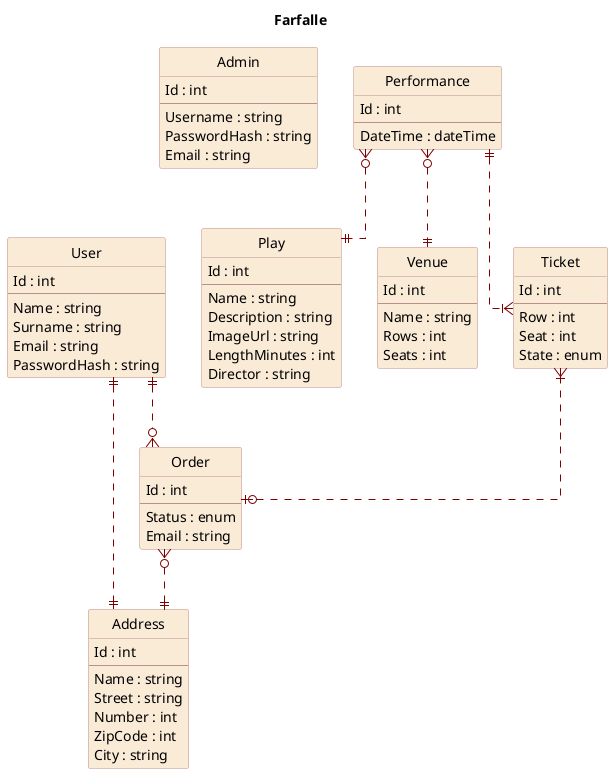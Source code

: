@startuml farfalle
title Farfalle

hide circle

skinparam ClassBackgroundColor AntiqueWhite
skinparam ClassBorderColor RosyBrown
skinparam ArrowColor Maroon

skinparam Shadowing false

skinparam Linetype ortho

entity Admin {
    Id : int
    ---
    Username : string
    PasswordHash : string
    Email : string
}

entity User {
    Id : int
    ---
    Name : string
    Surname : string
    Email : string
    PasswordHash : string
}

entity Play {
    Id : int
    ---
    Name : string
    Description : string
    ImageUrl : string
    LengthMinutes : int
    Director : string
}

entity Performance {
    Id : int
    ---
    DateTime : dateTime
}

entity Venue {
    Id : int
    ---
    Name : string
    Rows : int
    Seats : int
}

entity Ticket {
    Id : int
    ---
    Row : int
    Seat : int
    State : enum
}

entity Order {
    Id : int
    ---
    Status : enum
    Email : string
}

entity Address {
    Id : int
    ---
    Name : string
    Street : string
    Number : int
    ZipCode : int
    City : string
}

User ||..|| Address
User ||..o{ Order
Performance }o..|| Play
Performance }o..|| Venue
Performance ||..|{ Ticket
Ticket }|..o| Order
Order }o..|| Address

@enduml